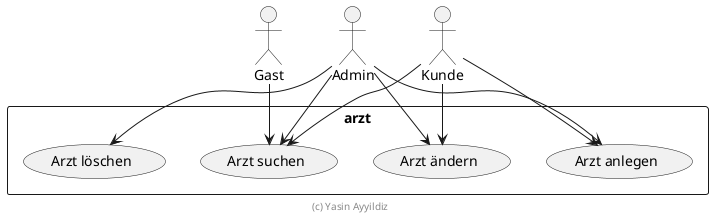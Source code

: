 @startuml Use Cases

actor Gast
actor Admin
actor Kunde

rectangle arzt {
    Gast --> (Arzt suchen)
    Admin --> (Arzt suchen)
    Admin --> (Arzt anlegen)
    Admin --> (Arzt ändern)
    Admin --> (Arzt löschen)
    Kunde --> (Arzt suchen)
    Kunde --> (Arzt anlegen)
    Kunde --> (Arzt ändern)
}

footer (c) Yasin Ayyildiz

@enduml
